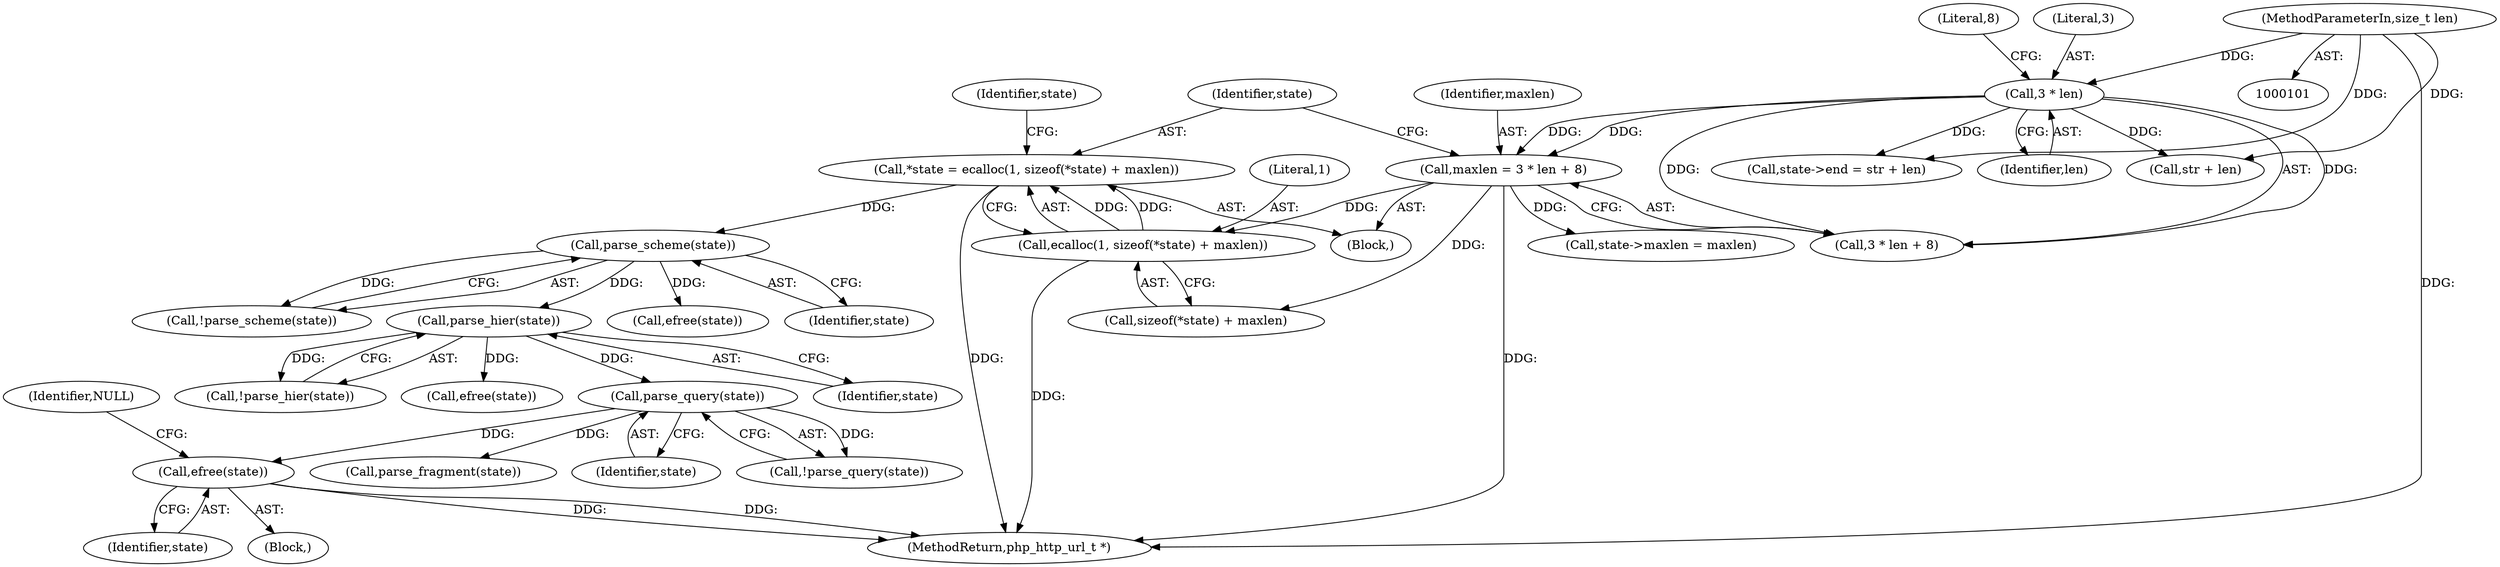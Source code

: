 digraph "0_ext-http_3724cd76a28be1d6049b5537232e97ac_0@pointer" {
"1000173" [label="(Call,efree(state))"];
"1000170" [label="(Call,parse_query(state))"];
"1000161" [label="(Call,parse_hier(state))"];
"1000152" [label="(Call,parse_scheme(state))"];
"1000115" [label="(Call,*state = ecalloc(1, sizeof(*state) + maxlen))"];
"1000117" [label="(Call,ecalloc(1, sizeof(*state) + maxlen))"];
"1000107" [label="(Call,maxlen = 3 * len + 8)"];
"1000110" [label="(Call,3 * len)"];
"1000103" [label="(MethodParameterIn,size_t len)"];
"1000160" [label="(Call,!parse_hier(state))"];
"1000119" [label="(Call,sizeof(*state) + maxlen)"];
"1000103" [label="(MethodParameterIn,size_t len)"];
"1000128" [label="(Call,str + len)"];
"1000116" [label="(Identifier,state)"];
"1000111" [label="(Literal,3)"];
"1000161" [label="(Call,parse_hier(state))"];
"1000115" [label="(Call,*state = ecalloc(1, sizeof(*state) + maxlen))"];
"1000162" [label="(Identifier,state)"];
"1000155" [label="(Call,efree(state))"];
"1000176" [label="(Identifier,NULL)"];
"1000108" [label="(Identifier,maxlen)"];
"1000169" [label="(Call,!parse_query(state))"];
"1000179" [label="(Call,parse_fragment(state))"];
"1000109" [label="(Call,3 * len + 8)"];
"1000107" [label="(Call,maxlen = 3 * len + 8)"];
"1000170" [label="(Call,parse_query(state))"];
"1000174" [label="(Identifier,state)"];
"1000110" [label="(Call,3 * len)"];
"1000164" [label="(Call,efree(state))"];
"1000190" [label="(MethodReturn,php_http_url_t *)"];
"1000172" [label="(Block,)"];
"1000113" [label="(Literal,8)"];
"1000141" [label="(Call,state->maxlen = maxlen)"];
"1000173" [label="(Call,efree(state))"];
"1000112" [label="(Identifier,len)"];
"1000153" [label="(Identifier,state)"];
"1000151" [label="(Call,!parse_scheme(state))"];
"1000126" [label="(Identifier,state)"];
"1000105" [label="(Block,)"];
"1000152" [label="(Call,parse_scheme(state))"];
"1000118" [label="(Literal,1)"];
"1000171" [label="(Identifier,state)"];
"1000124" [label="(Call,state->end = str + len)"];
"1000117" [label="(Call,ecalloc(1, sizeof(*state) + maxlen))"];
"1000173" -> "1000172"  [label="AST: "];
"1000173" -> "1000174"  [label="CFG: "];
"1000174" -> "1000173"  [label="AST: "];
"1000176" -> "1000173"  [label="CFG: "];
"1000173" -> "1000190"  [label="DDG: "];
"1000173" -> "1000190"  [label="DDG: "];
"1000170" -> "1000173"  [label="DDG: "];
"1000170" -> "1000169"  [label="AST: "];
"1000170" -> "1000171"  [label="CFG: "];
"1000171" -> "1000170"  [label="AST: "];
"1000169" -> "1000170"  [label="CFG: "];
"1000170" -> "1000169"  [label="DDG: "];
"1000161" -> "1000170"  [label="DDG: "];
"1000170" -> "1000179"  [label="DDG: "];
"1000161" -> "1000160"  [label="AST: "];
"1000161" -> "1000162"  [label="CFG: "];
"1000162" -> "1000161"  [label="AST: "];
"1000160" -> "1000161"  [label="CFG: "];
"1000161" -> "1000160"  [label="DDG: "];
"1000152" -> "1000161"  [label="DDG: "];
"1000161" -> "1000164"  [label="DDG: "];
"1000152" -> "1000151"  [label="AST: "];
"1000152" -> "1000153"  [label="CFG: "];
"1000153" -> "1000152"  [label="AST: "];
"1000151" -> "1000152"  [label="CFG: "];
"1000152" -> "1000151"  [label="DDG: "];
"1000115" -> "1000152"  [label="DDG: "];
"1000152" -> "1000155"  [label="DDG: "];
"1000115" -> "1000105"  [label="AST: "];
"1000115" -> "1000117"  [label="CFG: "];
"1000116" -> "1000115"  [label="AST: "];
"1000117" -> "1000115"  [label="AST: "];
"1000126" -> "1000115"  [label="CFG: "];
"1000115" -> "1000190"  [label="DDG: "];
"1000117" -> "1000115"  [label="DDG: "];
"1000117" -> "1000115"  [label="DDG: "];
"1000117" -> "1000119"  [label="CFG: "];
"1000118" -> "1000117"  [label="AST: "];
"1000119" -> "1000117"  [label="AST: "];
"1000117" -> "1000190"  [label="DDG: "];
"1000107" -> "1000117"  [label="DDG: "];
"1000107" -> "1000105"  [label="AST: "];
"1000107" -> "1000109"  [label="CFG: "];
"1000108" -> "1000107"  [label="AST: "];
"1000109" -> "1000107"  [label="AST: "];
"1000116" -> "1000107"  [label="CFG: "];
"1000107" -> "1000190"  [label="DDG: "];
"1000110" -> "1000107"  [label="DDG: "];
"1000110" -> "1000107"  [label="DDG: "];
"1000107" -> "1000119"  [label="DDG: "];
"1000107" -> "1000141"  [label="DDG: "];
"1000110" -> "1000109"  [label="AST: "];
"1000110" -> "1000112"  [label="CFG: "];
"1000111" -> "1000110"  [label="AST: "];
"1000112" -> "1000110"  [label="AST: "];
"1000113" -> "1000110"  [label="CFG: "];
"1000110" -> "1000109"  [label="DDG: "];
"1000110" -> "1000109"  [label="DDG: "];
"1000103" -> "1000110"  [label="DDG: "];
"1000110" -> "1000124"  [label="DDG: "];
"1000110" -> "1000128"  [label="DDG: "];
"1000103" -> "1000101"  [label="AST: "];
"1000103" -> "1000190"  [label="DDG: "];
"1000103" -> "1000124"  [label="DDG: "];
"1000103" -> "1000128"  [label="DDG: "];
}
